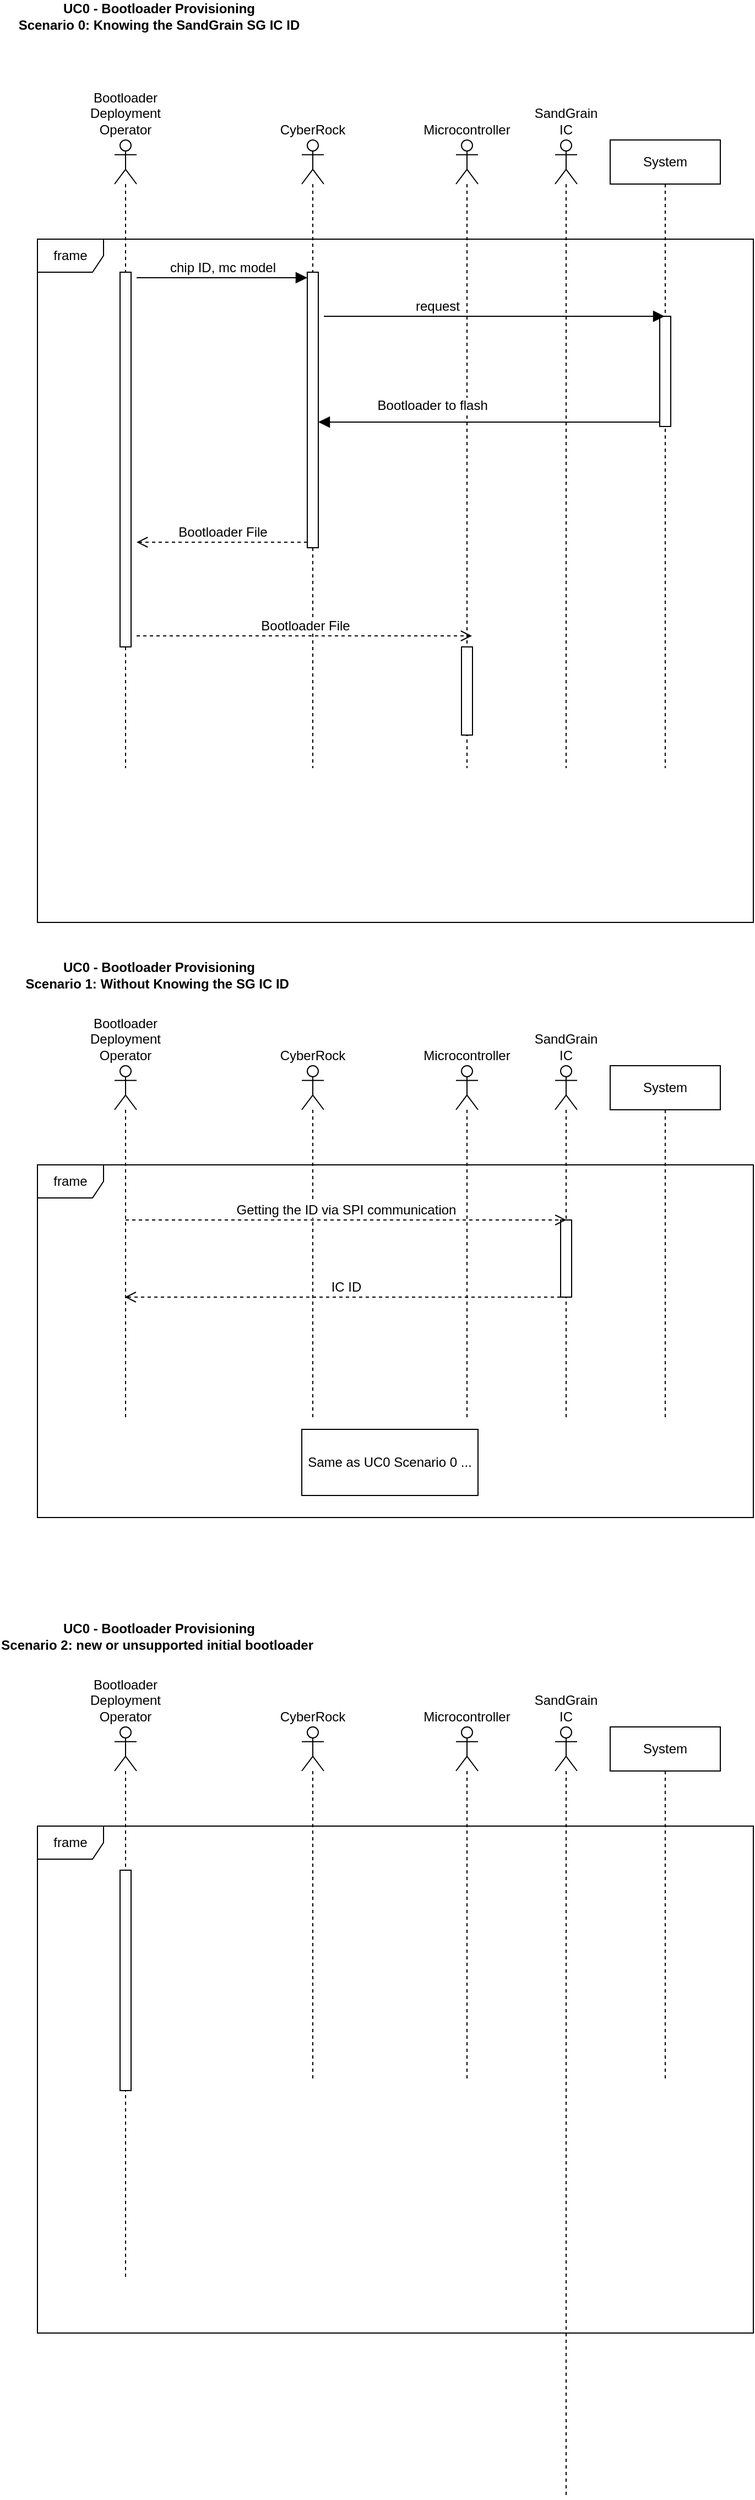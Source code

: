 <mxfile version="28.0.7">
  <diagram name="Página-1" id="je93KmNB5l3ZLCml3RUP">
    <mxGraphModel dx="2505" dy="935" grid="1" gridSize="10" guides="1" tooltips="1" connect="1" arrows="1" fold="1" page="1" pageScale="1" pageWidth="827" pageHeight="1169" math="0" shadow="0">
      <root>
        <mxCell id="0" />
        <mxCell id="1" parent="0" />
        <mxCell id="2Ikvl-VSba9fdwilInXA-1" value="System" style="shape=umlLifeline;perimeter=lifelinePerimeter;whiteSpace=wrap;html=1;container=1;dropTarget=0;collapsible=0;recursiveResize=0;outlineConnect=0;portConstraint=eastwest;newEdgeStyle={&quot;curved&quot;:0,&quot;rounded&quot;:0};" parent="1" vertex="1">
          <mxGeometry x="530" y="170" width="100" height="570" as="geometry" />
        </mxCell>
        <mxCell id="6XSviYjn-b1P8yI_QofI-5" value="" style="html=1;points=[[0,0,0,0,5],[0,1,0,0,-5],[1,0,0,0,5],[1,1,0,0,-5]];perimeter=orthogonalPerimeter;outlineConnect=0;targetShapes=umlLifeline;portConstraint=eastwest;newEdgeStyle={&quot;curved&quot;:0,&quot;rounded&quot;:0};" vertex="1" parent="2Ikvl-VSba9fdwilInXA-1">
          <mxGeometry x="45" y="160" width="10" height="100" as="geometry" />
        </mxCell>
        <mxCell id="2Ikvl-VSba9fdwilInXA-2" value="Bootloader Deployment&lt;div&gt;Operator&lt;/div&gt;" style="shape=umlLifeline;perimeter=lifelinePerimeter;whiteSpace=wrap;html=1;container=1;dropTarget=0;collapsible=0;recursiveResize=0;outlineConnect=0;portConstraint=eastwest;newEdgeStyle={&quot;curved&quot;:0,&quot;rounded&quot;:0};participant=umlActor;labelPosition=center;verticalLabelPosition=top;align=center;verticalAlign=bottom;" parent="1" vertex="1">
          <mxGeometry x="80" y="170" width="20" height="570" as="geometry" />
        </mxCell>
        <mxCell id="6XSviYjn-b1P8yI_QofI-15" value="" style="html=1;points=[[0,0,0,0,5],[0,1,0,0,-5],[1,0,0,0,5],[1,1,0,0,-5]];perimeter=orthogonalPerimeter;outlineConnect=0;targetShapes=umlLifeline;portConstraint=eastwest;newEdgeStyle={&quot;curved&quot;:0,&quot;rounded&quot;:0};" vertex="1" parent="2Ikvl-VSba9fdwilInXA-2">
          <mxGeometry x="5" y="120" width="10" height="340" as="geometry" />
        </mxCell>
        <mxCell id="2Ikvl-VSba9fdwilInXA-3" value="UC0 - Bootloader Provisioning&lt;div&gt;Scenario 0: Knowing the SandGrain SG IC ID&lt;/div&gt;" style="text;align=center;fontStyle=1;verticalAlign=middle;spacingLeft=3;spacingRight=3;strokeColor=none;rotatable=0;points=[[0,0.5],[1,0.5]];portConstraint=eastwest;html=1;" parent="1" vertex="1">
          <mxGeometry x="30" y="50" width="180" height="16" as="geometry" />
        </mxCell>
        <mxCell id="2Ikvl-VSba9fdwilInXA-4" value="CyberRock" style="shape=umlLifeline;perimeter=lifelinePerimeter;whiteSpace=wrap;html=1;container=1;dropTarget=0;collapsible=0;recursiveResize=0;outlineConnect=0;portConstraint=eastwest;newEdgeStyle={&quot;curved&quot;:0,&quot;rounded&quot;:0};participant=umlActor;labelPosition=center;verticalLabelPosition=top;align=center;verticalAlign=bottom;" parent="1" vertex="1">
          <mxGeometry x="250" y="170" width="20" height="570" as="geometry" />
        </mxCell>
        <mxCell id="6XSviYjn-b1P8yI_QofI-9" value="" style="html=1;points=[[0,0,0,0,5],[0,1,0,0,-5],[1,0,0,0,5],[1,1,0,0,-5]];perimeter=orthogonalPerimeter;outlineConnect=0;targetShapes=umlLifeline;portConstraint=eastwest;newEdgeStyle={&quot;curved&quot;:0,&quot;rounded&quot;:0};" vertex="1" parent="2Ikvl-VSba9fdwilInXA-4">
          <mxGeometry x="5" y="120" width="10" height="250" as="geometry" />
        </mxCell>
        <mxCell id="2Ikvl-VSba9fdwilInXA-5" value="Microcontroller" style="shape=umlLifeline;perimeter=lifelinePerimeter;whiteSpace=wrap;html=1;container=1;dropTarget=0;collapsible=0;recursiveResize=0;outlineConnect=0;portConstraint=eastwest;newEdgeStyle={&quot;curved&quot;:0,&quot;rounded&quot;:0};participant=umlActor;labelPosition=center;verticalLabelPosition=top;align=center;verticalAlign=bottom;" parent="1" vertex="1">
          <mxGeometry x="390" y="170" width="20" height="570" as="geometry" />
        </mxCell>
        <mxCell id="6XSviYjn-b1P8yI_QofI-16" value="" style="html=1;points=[[0,0,0,0,5],[0,1,0,0,-5],[1,0,0,0,5],[1,1,0,0,-5]];perimeter=orthogonalPerimeter;outlineConnect=0;targetShapes=umlLifeline;portConstraint=eastwest;newEdgeStyle={&quot;curved&quot;:0,&quot;rounded&quot;:0};" vertex="1" parent="2Ikvl-VSba9fdwilInXA-5">
          <mxGeometry x="5" y="460" width="10" height="80" as="geometry" />
        </mxCell>
        <mxCell id="6XSviYjn-b1P8yI_QofI-6" value="Bootloader to flash&amp;nbsp;" style="html=1;verticalAlign=bottom;endArrow=block;curved=0;rounded=0;fontSize=12;startSize=8;endSize=8;" edge="1" parent="1" target="6XSviYjn-b1P8yI_QofI-9">
          <mxGeometry x="0.323" y="-6" width="80" relative="1" as="geometry">
            <mxPoint x="575" y="426" as="sourcePoint" />
            <mxPoint x="290.09" y="426" as="targetPoint" />
            <mxPoint as="offset" />
          </mxGeometry>
        </mxCell>
        <mxCell id="6XSviYjn-b1P8yI_QofI-12" value="frame" style="shape=umlFrame;whiteSpace=wrap;html=1;pointerEvents=0;" vertex="1" parent="1">
          <mxGeometry x="10" y="260" width="650" height="620" as="geometry" />
        </mxCell>
        <mxCell id="6XSviYjn-b1P8yI_QofI-10" value="chip ID, mc model" style="html=1;verticalAlign=bottom;endArrow=block;curved=0;rounded=0;entryX=0;entryY=0;entryDx=0;entryDy=5;fontSize=12;startSize=8;endSize=8;" edge="1" target="6XSviYjn-b1P8yI_QofI-9" parent="1">
          <mxGeometry relative="1" as="geometry">
            <mxPoint x="100" y="295" as="sourcePoint" />
          </mxGeometry>
        </mxCell>
        <mxCell id="6XSviYjn-b1P8yI_QofI-11" value="Bootloader File" style="html=1;verticalAlign=bottom;endArrow=open;dashed=1;endSize=8;curved=0;rounded=0;exitX=0;exitY=1;exitDx=0;exitDy=-5;fontSize=12;" edge="1" source="6XSviYjn-b1P8yI_QofI-9" parent="1">
          <mxGeometry relative="1" as="geometry">
            <mxPoint x="100" y="535" as="targetPoint" />
          </mxGeometry>
        </mxCell>
        <mxCell id="6XSviYjn-b1P8yI_QofI-13" value="request" style="html=1;verticalAlign=bottom;endArrow=block;curved=0;rounded=0;fontSize=12;startSize=8;endSize=8;" edge="1" parent="1" target="2Ikvl-VSba9fdwilInXA-1">
          <mxGeometry x="-0.336" width="80" relative="1" as="geometry">
            <mxPoint x="270" y="330" as="sourcePoint" />
            <mxPoint x="360" y="330" as="targetPoint" />
            <mxPoint as="offset" />
          </mxGeometry>
        </mxCell>
        <mxCell id="6XSviYjn-b1P8yI_QofI-14" value="Bootloader File" style="html=1;verticalAlign=bottom;endArrow=open;dashed=1;endSize=8;curved=0;rounded=0;fontSize=12;" edge="1" parent="1">
          <mxGeometry relative="1" as="geometry">
            <mxPoint x="404.5" y="620" as="targetPoint" />
            <mxPoint x="100" y="620" as="sourcePoint" />
          </mxGeometry>
        </mxCell>
        <mxCell id="6XSviYjn-b1P8yI_QofI-17" value="SandGrain IC" style="shape=umlLifeline;perimeter=lifelinePerimeter;whiteSpace=wrap;html=1;container=1;dropTarget=0;collapsible=0;recursiveResize=0;outlineConnect=0;portConstraint=eastwest;newEdgeStyle={&quot;curved&quot;:0,&quot;rounded&quot;:0};participant=umlActor;labelPosition=center;verticalLabelPosition=top;align=center;verticalAlign=bottom;" vertex="1" parent="1">
          <mxGeometry x="480" y="170" width="20" height="570" as="geometry" />
        </mxCell>
        <mxCell id="6XSviYjn-b1P8yI_QofI-19" value="System" style="shape=umlLifeline;perimeter=lifelinePerimeter;whiteSpace=wrap;html=1;container=1;dropTarget=0;collapsible=0;recursiveResize=0;outlineConnect=0;portConstraint=eastwest;newEdgeStyle={&quot;curved&quot;:0,&quot;rounded&quot;:0};" vertex="1" parent="1">
          <mxGeometry x="530" y="1010" width="100" height="320" as="geometry" />
        </mxCell>
        <mxCell id="6XSviYjn-b1P8yI_QofI-21" value="Bootloader Deployment&lt;div&gt;Operator&lt;/div&gt;" style="shape=umlLifeline;perimeter=lifelinePerimeter;whiteSpace=wrap;html=1;container=1;dropTarget=0;collapsible=0;recursiveResize=0;outlineConnect=0;portConstraint=eastwest;newEdgeStyle={&quot;curved&quot;:0,&quot;rounded&quot;:0};participant=umlActor;labelPosition=center;verticalLabelPosition=top;align=center;verticalAlign=bottom;" vertex="1" parent="1">
          <mxGeometry x="80" y="1010" width="20" height="320" as="geometry" />
        </mxCell>
        <mxCell id="6XSviYjn-b1P8yI_QofI-23" value="UC0 - Bootloader Provisioning&lt;div&gt;Scenario 1: Without Knowing the SG IC ID&amp;nbsp;&lt;/div&gt;" style="text;align=center;fontStyle=1;verticalAlign=middle;spacingLeft=3;spacingRight=3;strokeColor=none;rotatable=0;points=[[0,0.5],[1,0.5]];portConstraint=eastwest;html=1;" vertex="1" parent="1">
          <mxGeometry x="30" y="920" width="180" height="16" as="geometry" />
        </mxCell>
        <mxCell id="6XSviYjn-b1P8yI_QofI-24" value="CyberRock" style="shape=umlLifeline;perimeter=lifelinePerimeter;whiteSpace=wrap;html=1;container=1;dropTarget=0;collapsible=0;recursiveResize=0;outlineConnect=0;portConstraint=eastwest;newEdgeStyle={&quot;curved&quot;:0,&quot;rounded&quot;:0};participant=umlActor;labelPosition=center;verticalLabelPosition=top;align=center;verticalAlign=bottom;" vertex="1" parent="1">
          <mxGeometry x="250" y="1010" width="20" height="320" as="geometry" />
        </mxCell>
        <mxCell id="6XSviYjn-b1P8yI_QofI-26" value="Microcontroller" style="shape=umlLifeline;perimeter=lifelinePerimeter;whiteSpace=wrap;html=1;container=1;dropTarget=0;collapsible=0;recursiveResize=0;outlineConnect=0;portConstraint=eastwest;newEdgeStyle={&quot;curved&quot;:0,&quot;rounded&quot;:0};participant=umlActor;labelPosition=center;verticalLabelPosition=top;align=center;verticalAlign=bottom;" vertex="1" parent="1">
          <mxGeometry x="390" y="1010" width="20" height="320" as="geometry" />
        </mxCell>
        <mxCell id="6XSviYjn-b1P8yI_QofI-29" value="frame" style="shape=umlFrame;whiteSpace=wrap;html=1;pointerEvents=0;" vertex="1" parent="1">
          <mxGeometry x="10" y="1100" width="650" height="320" as="geometry" />
        </mxCell>
        <mxCell id="6XSviYjn-b1P8yI_QofI-34" value="SandGrain IC" style="shape=umlLifeline;perimeter=lifelinePerimeter;whiteSpace=wrap;html=1;container=1;dropTarget=0;collapsible=0;recursiveResize=0;outlineConnect=0;portConstraint=eastwest;newEdgeStyle={&quot;curved&quot;:0,&quot;rounded&quot;:0};participant=umlActor;labelPosition=center;verticalLabelPosition=top;align=center;verticalAlign=bottom;" vertex="1" parent="1">
          <mxGeometry x="480" y="1010" width="20" height="320" as="geometry" />
        </mxCell>
        <mxCell id="6XSviYjn-b1P8yI_QofI-36" value="" style="html=1;points=[[0,0,0,0,5],[0,1,0,0,-5],[1,0,0,0,5],[1,1,0,0,-5]];perimeter=orthogonalPerimeter;outlineConnect=0;targetShapes=umlLifeline;portConstraint=eastwest;newEdgeStyle={&quot;curved&quot;:0,&quot;rounded&quot;:0};" vertex="1" parent="6XSviYjn-b1P8yI_QofI-34">
          <mxGeometry x="5" y="140" width="10" height="70" as="geometry" />
        </mxCell>
        <mxCell id="6XSviYjn-b1P8yI_QofI-35" value="Getting the ID via SPI communication" style="html=1;verticalAlign=bottom;endArrow=open;dashed=1;endSize=8;curved=0;rounded=0;fontSize=12;" edge="1" parent="1">
          <mxGeometry relative="1" as="geometry">
            <mxPoint x="490.18" y="1150" as="targetPoint" />
            <mxPoint x="90.004" y="1150" as="sourcePoint" />
          </mxGeometry>
        </mxCell>
        <mxCell id="6XSviYjn-b1P8yI_QofI-37" value="IC ID" style="html=1;verticalAlign=bottom;endArrow=open;dashed=1;endSize=8;curved=0;rounded=0;exitX=0;exitY=1;exitDx=0;exitDy=-5;fontSize=12;" edge="1" parent="1">
          <mxGeometry relative="1" as="geometry">
            <mxPoint x="89.324" y="1220" as="targetPoint" />
            <mxPoint x="491" y="1220" as="sourcePoint" />
          </mxGeometry>
        </mxCell>
        <mxCell id="6XSviYjn-b1P8yI_QofI-38" value="Same as UC0 Scenario 0 ..." style="rounded=0;whiteSpace=wrap;html=1;" vertex="1" parent="1">
          <mxGeometry x="250" y="1340" width="160" height="60" as="geometry" />
        </mxCell>
        <mxCell id="6XSviYjn-b1P8yI_QofI-39" value="System" style="shape=umlLifeline;perimeter=lifelinePerimeter;whiteSpace=wrap;html=1;container=1;dropTarget=0;collapsible=0;recursiveResize=0;outlineConnect=0;portConstraint=eastwest;newEdgeStyle={&quot;curved&quot;:0,&quot;rounded&quot;:0};" vertex="1" parent="1">
          <mxGeometry x="530" y="1610" width="100" height="320" as="geometry" />
        </mxCell>
        <mxCell id="6XSviYjn-b1P8yI_QofI-40" value="Bootloader Deployment&lt;div&gt;Operator&lt;/div&gt;" style="shape=umlLifeline;perimeter=lifelinePerimeter;whiteSpace=wrap;html=1;container=1;dropTarget=0;collapsible=0;recursiveResize=0;outlineConnect=0;portConstraint=eastwest;newEdgeStyle={&quot;curved&quot;:0,&quot;rounded&quot;:0};participant=umlActor;labelPosition=center;verticalLabelPosition=top;align=center;verticalAlign=bottom;" vertex="1" parent="1">
          <mxGeometry x="80" y="1610" width="20" height="500" as="geometry" />
        </mxCell>
        <mxCell id="6XSviYjn-b1P8yI_QofI-50" value="" style="html=1;points=[[0,0,0,0,5],[0,1,0,0,-5],[1,0,0,0,5],[1,1,0,0,-5]];perimeter=orthogonalPerimeter;outlineConnect=0;targetShapes=umlLifeline;portConstraint=eastwest;newEdgeStyle={&quot;curved&quot;:0,&quot;rounded&quot;:0};" vertex="1" parent="6XSviYjn-b1P8yI_QofI-40">
          <mxGeometry x="5" y="130" width="10" height="200" as="geometry" />
        </mxCell>
        <mxCell id="6XSviYjn-b1P8yI_QofI-41" value="UC0 - Bootloader Provisioning&lt;div&gt;Scenario 2: new or unsupported initial bootloader&amp;nbsp;&lt;/div&gt;" style="text;align=center;fontStyle=1;verticalAlign=middle;spacingLeft=3;spacingRight=3;strokeColor=none;rotatable=0;points=[[0,0.5],[1,0.5]];portConstraint=eastwest;html=1;" vertex="1" parent="1">
          <mxGeometry x="30" y="1520" width="180" height="16" as="geometry" />
        </mxCell>
        <mxCell id="6XSviYjn-b1P8yI_QofI-42" value="CyberRock" style="shape=umlLifeline;perimeter=lifelinePerimeter;whiteSpace=wrap;html=1;container=1;dropTarget=0;collapsible=0;recursiveResize=0;outlineConnect=0;portConstraint=eastwest;newEdgeStyle={&quot;curved&quot;:0,&quot;rounded&quot;:0};participant=umlActor;labelPosition=center;verticalLabelPosition=top;align=center;verticalAlign=bottom;" vertex="1" parent="1">
          <mxGeometry x="250" y="1610" width="20" height="320" as="geometry" />
        </mxCell>
        <mxCell id="6XSviYjn-b1P8yI_QofI-43" value="Microcontroller" style="shape=umlLifeline;perimeter=lifelinePerimeter;whiteSpace=wrap;html=1;container=1;dropTarget=0;collapsible=0;recursiveResize=0;outlineConnect=0;portConstraint=eastwest;newEdgeStyle={&quot;curved&quot;:0,&quot;rounded&quot;:0};participant=umlActor;labelPosition=center;verticalLabelPosition=top;align=center;verticalAlign=bottom;" vertex="1" parent="1">
          <mxGeometry x="390" y="1610" width="20" height="320" as="geometry" />
        </mxCell>
        <mxCell id="6XSviYjn-b1P8yI_QofI-44" value="frame" style="shape=umlFrame;whiteSpace=wrap;html=1;pointerEvents=0;" vertex="1" parent="1">
          <mxGeometry x="10" y="1700" width="650" height="460" as="geometry" />
        </mxCell>
        <mxCell id="6XSviYjn-b1P8yI_QofI-45" value="SandGrain IC" style="shape=umlLifeline;perimeter=lifelinePerimeter;whiteSpace=wrap;html=1;container=1;dropTarget=0;collapsible=0;recursiveResize=0;outlineConnect=0;portConstraint=eastwest;newEdgeStyle={&quot;curved&quot;:0,&quot;rounded&quot;:0};participant=umlActor;labelPosition=center;verticalLabelPosition=top;align=center;verticalAlign=bottom;" vertex="1" parent="1">
          <mxGeometry x="480" y="1610" width="20" height="700" as="geometry" />
        </mxCell>
      </root>
    </mxGraphModel>
  </diagram>
</mxfile>
